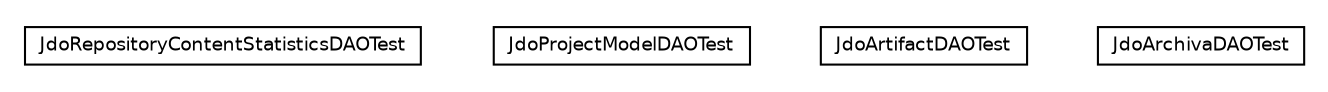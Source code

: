 #!/usr/local/bin/dot
#
# Class diagram 
# Generated by UmlGraph version 4.6 (http://www.spinellis.gr/sw/umlgraph)
#

digraph G {
	edge [fontname="Helvetica",fontsize=10,labelfontname="Helvetica",labelfontsize=10];
	node [fontname="Helvetica",fontsize=10,shape=plaintext];
	// org.apache.maven.archiva.database.jdo.JdoRepositoryContentStatisticsDAOTest
	c4473 [label=<<table border="0" cellborder="1" cellspacing="0" cellpadding="2" port="p" href="./JdoRepositoryContentStatisticsDAOTest.html">
		<tr><td><table border="0" cellspacing="0" cellpadding="1">
			<tr><td> JdoRepositoryContentStatisticsDAOTest </td></tr>
		</table></td></tr>
		</table>>, fontname="Helvetica", fontcolor="black", fontsize=9.0];
	// org.apache.maven.archiva.database.jdo.JdoProjectModelDAOTest
	c4474 [label=<<table border="0" cellborder="1" cellspacing="0" cellpadding="2" port="p" href="./JdoProjectModelDAOTest.html">
		<tr><td><table border="0" cellspacing="0" cellpadding="1">
			<tr><td> JdoProjectModelDAOTest </td></tr>
		</table></td></tr>
		</table>>, fontname="Helvetica", fontcolor="black", fontsize=9.0];
	// org.apache.maven.archiva.database.jdo.JdoArtifactDAOTest
	c4475 [label=<<table border="0" cellborder="1" cellspacing="0" cellpadding="2" port="p" href="./JdoArtifactDAOTest.html">
		<tr><td><table border="0" cellspacing="0" cellpadding="1">
			<tr><td> JdoArtifactDAOTest </td></tr>
		</table></td></tr>
		</table>>, fontname="Helvetica", fontcolor="black", fontsize=9.0];
	// org.apache.maven.archiva.database.jdo.JdoArchivaDAOTest
	c4476 [label=<<table border="0" cellborder="1" cellspacing="0" cellpadding="2" port="p" href="./JdoArchivaDAOTest.html">
		<tr><td><table border="0" cellspacing="0" cellpadding="1">
			<tr><td> JdoArchivaDAOTest </td></tr>
		</table></td></tr>
		</table>>, fontname="Helvetica", fontcolor="black", fontsize=9.0];
}

